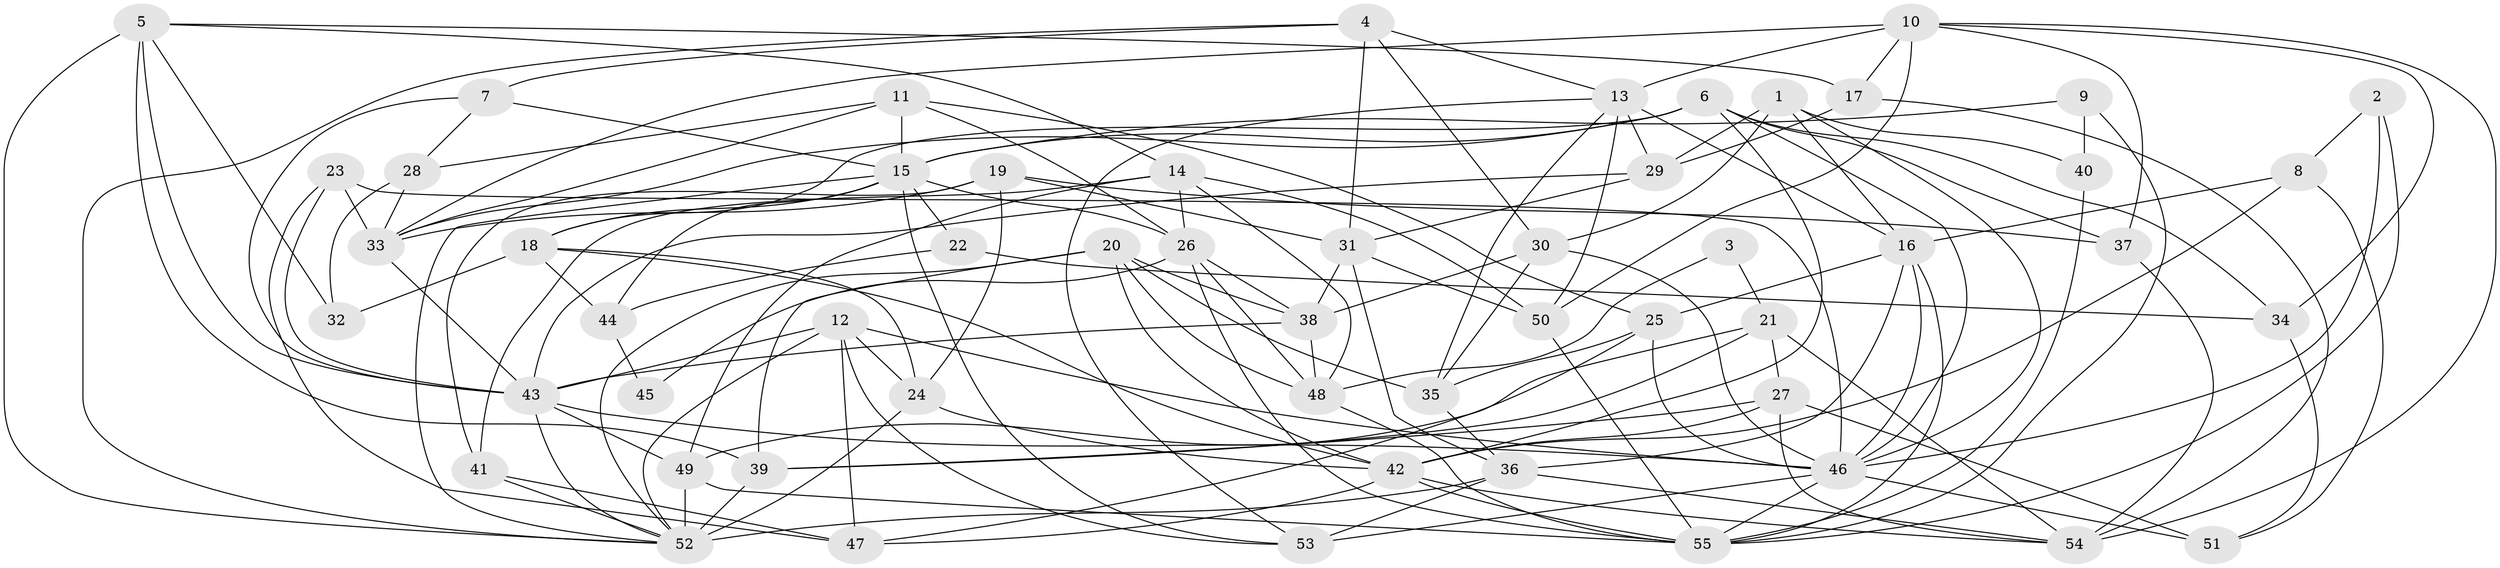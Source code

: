 // original degree distribution, {6: 0.1743119266055046, 5: 0.13761467889908258, 4: 0.21100917431192662, 2: 0.13761467889908258, 3: 0.3119266055045872, 7: 0.01834862385321101, 9: 0.009174311926605505}
// Generated by graph-tools (version 1.1) at 2025/02/03/09/25 03:02:11]
// undirected, 55 vertices, 152 edges
graph export_dot {
graph [start="1"]
  node [color=gray90,style=filled];
  1;
  2;
  3;
  4;
  5;
  6;
  7;
  8;
  9;
  10;
  11;
  12;
  13;
  14;
  15;
  16;
  17;
  18;
  19;
  20;
  21;
  22;
  23;
  24;
  25;
  26;
  27;
  28;
  29;
  30;
  31;
  32;
  33;
  34;
  35;
  36;
  37;
  38;
  39;
  40;
  41;
  42;
  43;
  44;
  45;
  46;
  47;
  48;
  49;
  50;
  51;
  52;
  53;
  54;
  55;
  1 -- 16 [weight=1.0];
  1 -- 29 [weight=1.0];
  1 -- 30 [weight=1.0];
  1 -- 40 [weight=1.0];
  1 -- 46 [weight=1.0];
  2 -- 8 [weight=1.0];
  2 -- 46 [weight=1.0];
  2 -- 55 [weight=1.0];
  3 -- 21 [weight=1.0];
  3 -- 48 [weight=1.0];
  4 -- 7 [weight=1.0];
  4 -- 13 [weight=1.0];
  4 -- 30 [weight=1.0];
  4 -- 31 [weight=1.0];
  4 -- 52 [weight=1.0];
  5 -- 14 [weight=1.0];
  5 -- 17 [weight=1.0];
  5 -- 32 [weight=1.0];
  5 -- 39 [weight=1.0];
  5 -- 43 [weight=1.0];
  5 -- 52 [weight=1.0];
  6 -- 15 [weight=1.0];
  6 -- 18 [weight=1.0];
  6 -- 33 [weight=1.0];
  6 -- 34 [weight=1.0];
  6 -- 37 [weight=1.0];
  6 -- 42 [weight=1.0];
  6 -- 46 [weight=1.0];
  7 -- 15 [weight=1.0];
  7 -- 28 [weight=1.0];
  7 -- 43 [weight=1.0];
  8 -- 16 [weight=1.0];
  8 -- 42 [weight=1.0];
  8 -- 51 [weight=1.0];
  9 -- 15 [weight=1.0];
  9 -- 40 [weight=1.0];
  9 -- 55 [weight=1.0];
  10 -- 13 [weight=1.0];
  10 -- 17 [weight=1.0];
  10 -- 33 [weight=1.0];
  10 -- 34 [weight=1.0];
  10 -- 37 [weight=1.0];
  10 -- 50 [weight=1.0];
  10 -- 54 [weight=1.0];
  11 -- 15 [weight=1.0];
  11 -- 25 [weight=1.0];
  11 -- 26 [weight=1.0];
  11 -- 28 [weight=1.0];
  11 -- 33 [weight=1.0];
  12 -- 24 [weight=1.0];
  12 -- 43 [weight=1.0];
  12 -- 46 [weight=1.0];
  12 -- 47 [weight=1.0];
  12 -- 52 [weight=1.0];
  12 -- 53 [weight=1.0];
  13 -- 16 [weight=2.0];
  13 -- 29 [weight=1.0];
  13 -- 35 [weight=1.0];
  13 -- 50 [weight=1.0];
  13 -- 53 [weight=1.0];
  14 -- 26 [weight=1.0];
  14 -- 41 [weight=1.0];
  14 -- 48 [weight=1.0];
  14 -- 49 [weight=1.0];
  14 -- 50 [weight=1.0];
  15 -- 18 [weight=1.0];
  15 -- 22 [weight=1.0];
  15 -- 26 [weight=1.0];
  15 -- 44 [weight=1.0];
  15 -- 52 [weight=1.0];
  15 -- 53 [weight=1.0];
  16 -- 25 [weight=1.0];
  16 -- 36 [weight=1.0];
  16 -- 46 [weight=1.0];
  16 -- 55 [weight=1.0];
  17 -- 29 [weight=1.0];
  17 -- 54 [weight=1.0];
  18 -- 24 [weight=1.0];
  18 -- 32 [weight=1.0];
  18 -- 42 [weight=2.0];
  18 -- 44 [weight=1.0];
  19 -- 24 [weight=1.0];
  19 -- 31 [weight=1.0];
  19 -- 33 [weight=1.0];
  19 -- 37 [weight=1.0];
  19 -- 41 [weight=1.0];
  20 -- 35 [weight=1.0];
  20 -- 38 [weight=1.0];
  20 -- 39 [weight=1.0];
  20 -- 42 [weight=1.0];
  20 -- 48 [weight=1.0];
  20 -- 52 [weight=1.0];
  21 -- 27 [weight=1.0];
  21 -- 39 [weight=1.0];
  21 -- 49 [weight=1.0];
  21 -- 54 [weight=1.0];
  22 -- 34 [weight=1.0];
  22 -- 44 [weight=1.0];
  23 -- 33 [weight=1.0];
  23 -- 43 [weight=1.0];
  23 -- 46 [weight=1.0];
  23 -- 47 [weight=1.0];
  24 -- 42 [weight=1.0];
  24 -- 52 [weight=2.0];
  25 -- 35 [weight=1.0];
  25 -- 46 [weight=1.0];
  25 -- 47 [weight=1.0];
  26 -- 38 [weight=1.0];
  26 -- 45 [weight=1.0];
  26 -- 48 [weight=1.0];
  26 -- 55 [weight=1.0];
  27 -- 39 [weight=1.0];
  27 -- 42 [weight=1.0];
  27 -- 51 [weight=2.0];
  27 -- 54 [weight=1.0];
  28 -- 32 [weight=1.0];
  28 -- 33 [weight=1.0];
  29 -- 31 [weight=2.0];
  29 -- 43 [weight=1.0];
  30 -- 35 [weight=1.0];
  30 -- 38 [weight=1.0];
  30 -- 46 [weight=1.0];
  31 -- 36 [weight=1.0];
  31 -- 38 [weight=1.0];
  31 -- 50 [weight=1.0];
  33 -- 43 [weight=1.0];
  34 -- 51 [weight=1.0];
  35 -- 36 [weight=1.0];
  36 -- 52 [weight=1.0];
  36 -- 53 [weight=1.0];
  36 -- 54 [weight=1.0];
  37 -- 54 [weight=1.0];
  38 -- 43 [weight=2.0];
  38 -- 48 [weight=1.0];
  39 -- 52 [weight=3.0];
  40 -- 55 [weight=1.0];
  41 -- 47 [weight=1.0];
  41 -- 52 [weight=1.0];
  42 -- 47 [weight=1.0];
  42 -- 54 [weight=1.0];
  42 -- 55 [weight=1.0];
  43 -- 46 [weight=1.0];
  43 -- 49 [weight=2.0];
  43 -- 52 [weight=1.0];
  44 -- 45 [weight=1.0];
  46 -- 51 [weight=1.0];
  46 -- 53 [weight=2.0];
  46 -- 55 [weight=1.0];
  48 -- 55 [weight=1.0];
  49 -- 52 [weight=2.0];
  49 -- 55 [weight=1.0];
  50 -- 55 [weight=1.0];
}

